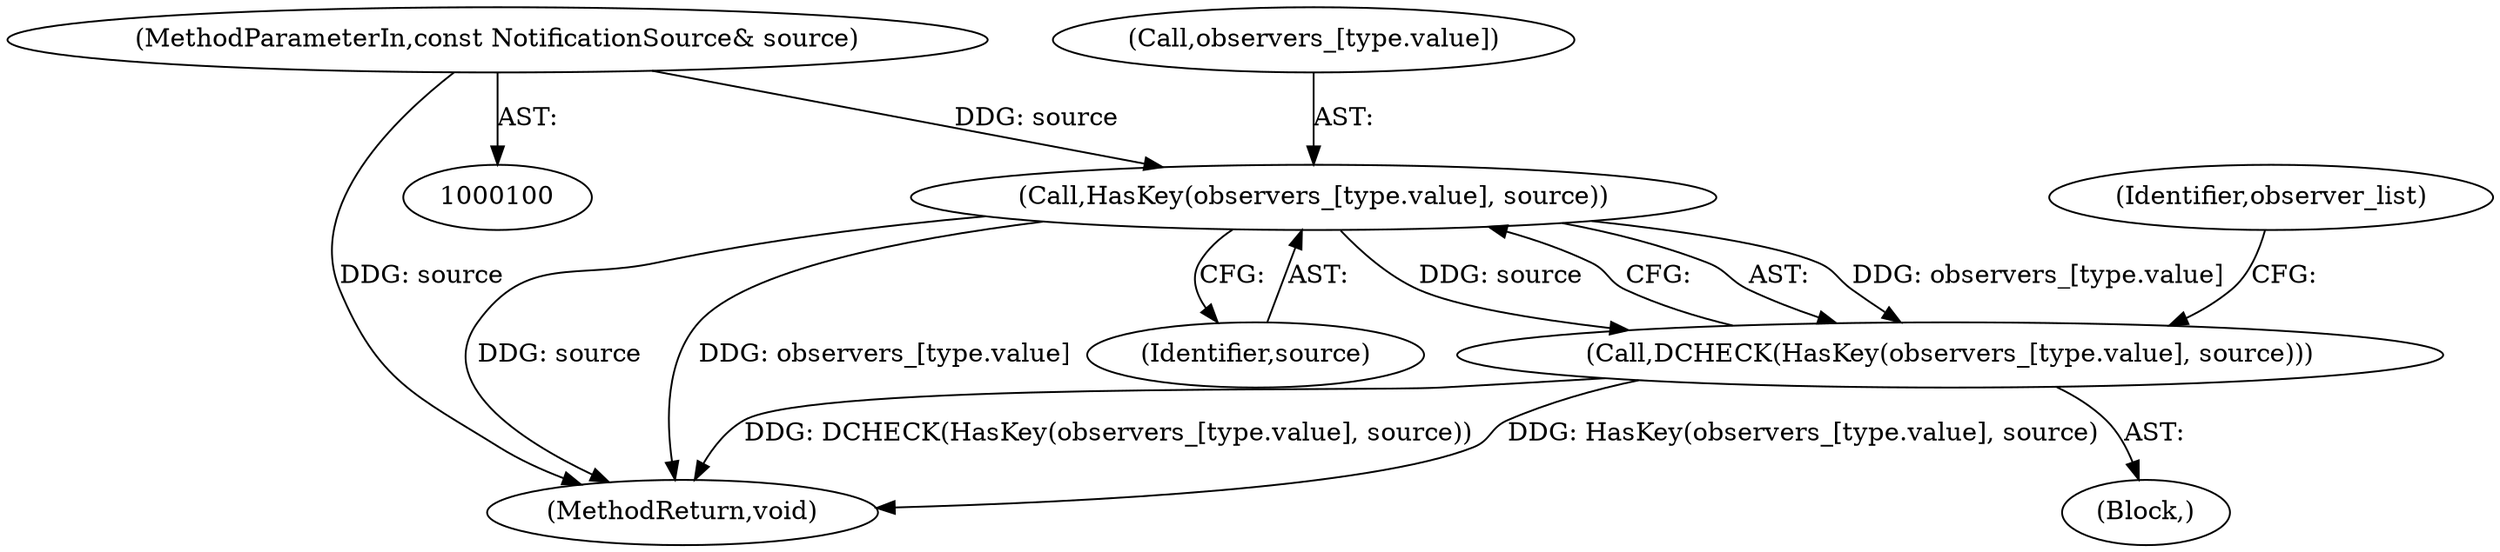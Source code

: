 digraph "1_Chrome_019c7acc36b8893d060684fb3b5deb6156c92b9e@array" {
"1000112" [label="(Call,HasKey(observers_[type.value], source))"];
"1000103" [label="(MethodParameterIn,const NotificationSource& source)"];
"1000111" [label="(Call,DCHECK(HasKey(observers_[type.value], source)))"];
"1000121" [label="(Identifier,observer_list)"];
"1000140" [label="(MethodReturn,void)"];
"1000111" [label="(Call,DCHECK(HasKey(observers_[type.value], source)))"];
"1000118" [label="(Identifier,source)"];
"1000112" [label="(Call,HasKey(observers_[type.value], source))"];
"1000113" [label="(Call,observers_[type.value])"];
"1000103" [label="(MethodParameterIn,const NotificationSource& source)"];
"1000104" [label="(Block,)"];
"1000112" -> "1000111"  [label="AST: "];
"1000112" -> "1000118"  [label="CFG: "];
"1000113" -> "1000112"  [label="AST: "];
"1000118" -> "1000112"  [label="AST: "];
"1000111" -> "1000112"  [label="CFG: "];
"1000112" -> "1000140"  [label="DDG: source"];
"1000112" -> "1000140"  [label="DDG: observers_[type.value]"];
"1000112" -> "1000111"  [label="DDG: observers_[type.value]"];
"1000112" -> "1000111"  [label="DDG: source"];
"1000103" -> "1000112"  [label="DDG: source"];
"1000103" -> "1000100"  [label="AST: "];
"1000103" -> "1000140"  [label="DDG: source"];
"1000111" -> "1000104"  [label="AST: "];
"1000121" -> "1000111"  [label="CFG: "];
"1000111" -> "1000140"  [label="DDG: DCHECK(HasKey(observers_[type.value], source))"];
"1000111" -> "1000140"  [label="DDG: HasKey(observers_[type.value], source)"];
}
